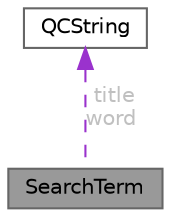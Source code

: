 digraph "SearchTerm"
{
 // INTERACTIVE_SVG=YES
 // LATEX_PDF_SIZE
  bgcolor="transparent";
  edge [fontname=Helvetica,fontsize=10,labelfontname=Helvetica,labelfontsize=10];
  node [fontname=Helvetica,fontsize=10,shape=box,height=0.2,width=0.4];
  Node1 [id="Node000001",label="SearchTerm",height=0.2,width=0.4,color="gray40", fillcolor="grey60", style="filled", fontcolor="black",tooltip="Searchable term."];
  Node2 -> Node1 [id="edge1_Node000001_Node000002",dir="back",color="darkorchid3",style="dashed",tooltip=" ",label=" title\nword",fontcolor="grey" ];
  Node2 [id="Node000002",label="QCString",height=0.2,width=0.4,color="gray40", fillcolor="white", style="filled",URL="$d9/d45/class_q_c_string.html",tooltip="This is an alternative implementation of QCString."];
}
